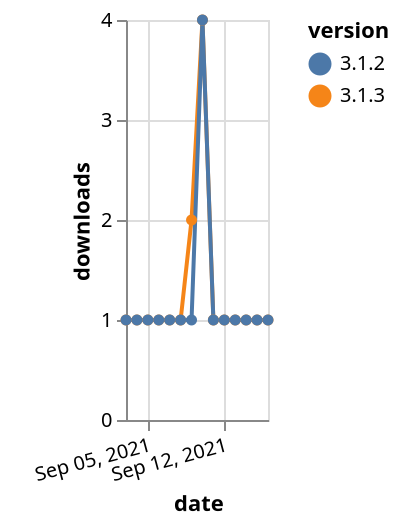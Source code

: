 {"$schema": "https://vega.github.io/schema/vega-lite/v5.json", "description": "A simple bar chart with embedded data.", "data": {"values": [{"date": "2021-09-03", "total": 220, "delta": 1, "version": "3.1.3"}, {"date": "2021-09-04", "total": 221, "delta": 1, "version": "3.1.3"}, {"date": "2021-09-05", "total": 222, "delta": 1, "version": "3.1.3"}, {"date": "2021-09-06", "total": 223, "delta": 1, "version": "3.1.3"}, {"date": "2021-09-07", "total": 224, "delta": 1, "version": "3.1.3"}, {"date": "2021-09-08", "total": 225, "delta": 1, "version": "3.1.3"}, {"date": "2021-09-09", "total": 227, "delta": 2, "version": "3.1.3"}, {"date": "2021-09-10", "total": 231, "delta": 4, "version": "3.1.3"}, {"date": "2021-09-11", "total": 232, "delta": 1, "version": "3.1.3"}, {"date": "2021-09-12", "total": 233, "delta": 1, "version": "3.1.3"}, {"date": "2021-09-13", "total": 234, "delta": 1, "version": "3.1.3"}, {"date": "2021-09-14", "total": 235, "delta": 1, "version": "3.1.3"}, {"date": "2021-09-15", "total": 236, "delta": 1, "version": "3.1.3"}, {"date": "2021-09-16", "total": 237, "delta": 1, "version": "3.1.3"}, {"date": "2021-09-03", "total": 385, "delta": 1, "version": "3.1.2"}, {"date": "2021-09-04", "total": 386, "delta": 1, "version": "3.1.2"}, {"date": "2021-09-05", "total": 387, "delta": 1, "version": "3.1.2"}, {"date": "2021-09-06", "total": 388, "delta": 1, "version": "3.1.2"}, {"date": "2021-09-07", "total": 389, "delta": 1, "version": "3.1.2"}, {"date": "2021-09-08", "total": 390, "delta": 1, "version": "3.1.2"}, {"date": "2021-09-09", "total": 391, "delta": 1, "version": "3.1.2"}, {"date": "2021-09-10", "total": 395, "delta": 4, "version": "3.1.2"}, {"date": "2021-09-11", "total": 396, "delta": 1, "version": "3.1.2"}, {"date": "2021-09-12", "total": 397, "delta": 1, "version": "3.1.2"}, {"date": "2021-09-13", "total": 398, "delta": 1, "version": "3.1.2"}, {"date": "2021-09-14", "total": 399, "delta": 1, "version": "3.1.2"}, {"date": "2021-09-15", "total": 400, "delta": 1, "version": "3.1.2"}, {"date": "2021-09-16", "total": 401, "delta": 1, "version": "3.1.2"}]}, "width": "container", "mark": {"type": "line", "point": {"filled": true}}, "encoding": {"x": {"field": "date", "type": "temporal", "timeUnit": "yearmonthdate", "title": "date", "axis": {"labelAngle": -15}}, "y": {"field": "delta", "type": "quantitative", "title": "downloads"}, "color": {"field": "version", "type": "nominal"}, "tooltip": {"field": "delta"}}}